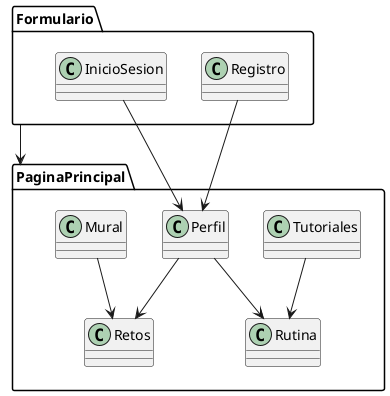 @startuml evas

package Formulario {
    class Registro
    class InicioSesion
}

package PaginaPrincipal {
    class Tutoriales
    class Mural
    class Perfil
    class Rutina
    class Retos
}

Formulario -down-> PaginaPrincipal

InicioSesion --> Perfil
Registro --> Perfil

Perfil --> Rutina
Perfil --> Retos

Mural --> Retos 
Tutoriales --> Rutina 

@enduml
